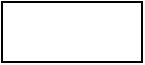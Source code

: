 <mxfile>
    <diagram id="ce5-w46uFcz9w5rNQfWT" name="Page-1">
        <mxGraphModel dx="1123" dy="786" grid="1" gridSize="10" guides="1" tooltips="1" connect="1" arrows="1" fold="1" page="1" pageScale="1" pageWidth="850" pageHeight="1100" math="0" shadow="0">
            <root>
                <mxCell id="0"/>
                <mxCell id="1" parent="0"/>
                <mxCell id="2" value="" style="rounded=0;whiteSpace=wrap;html=1;" vertex="1" parent="1">
                    <mxGeometry x="130" y="250" width="70" height="30" as="geometry"/>
                </mxCell>
            </root>
        </mxGraphModel>
    </diagram>
</mxfile>
